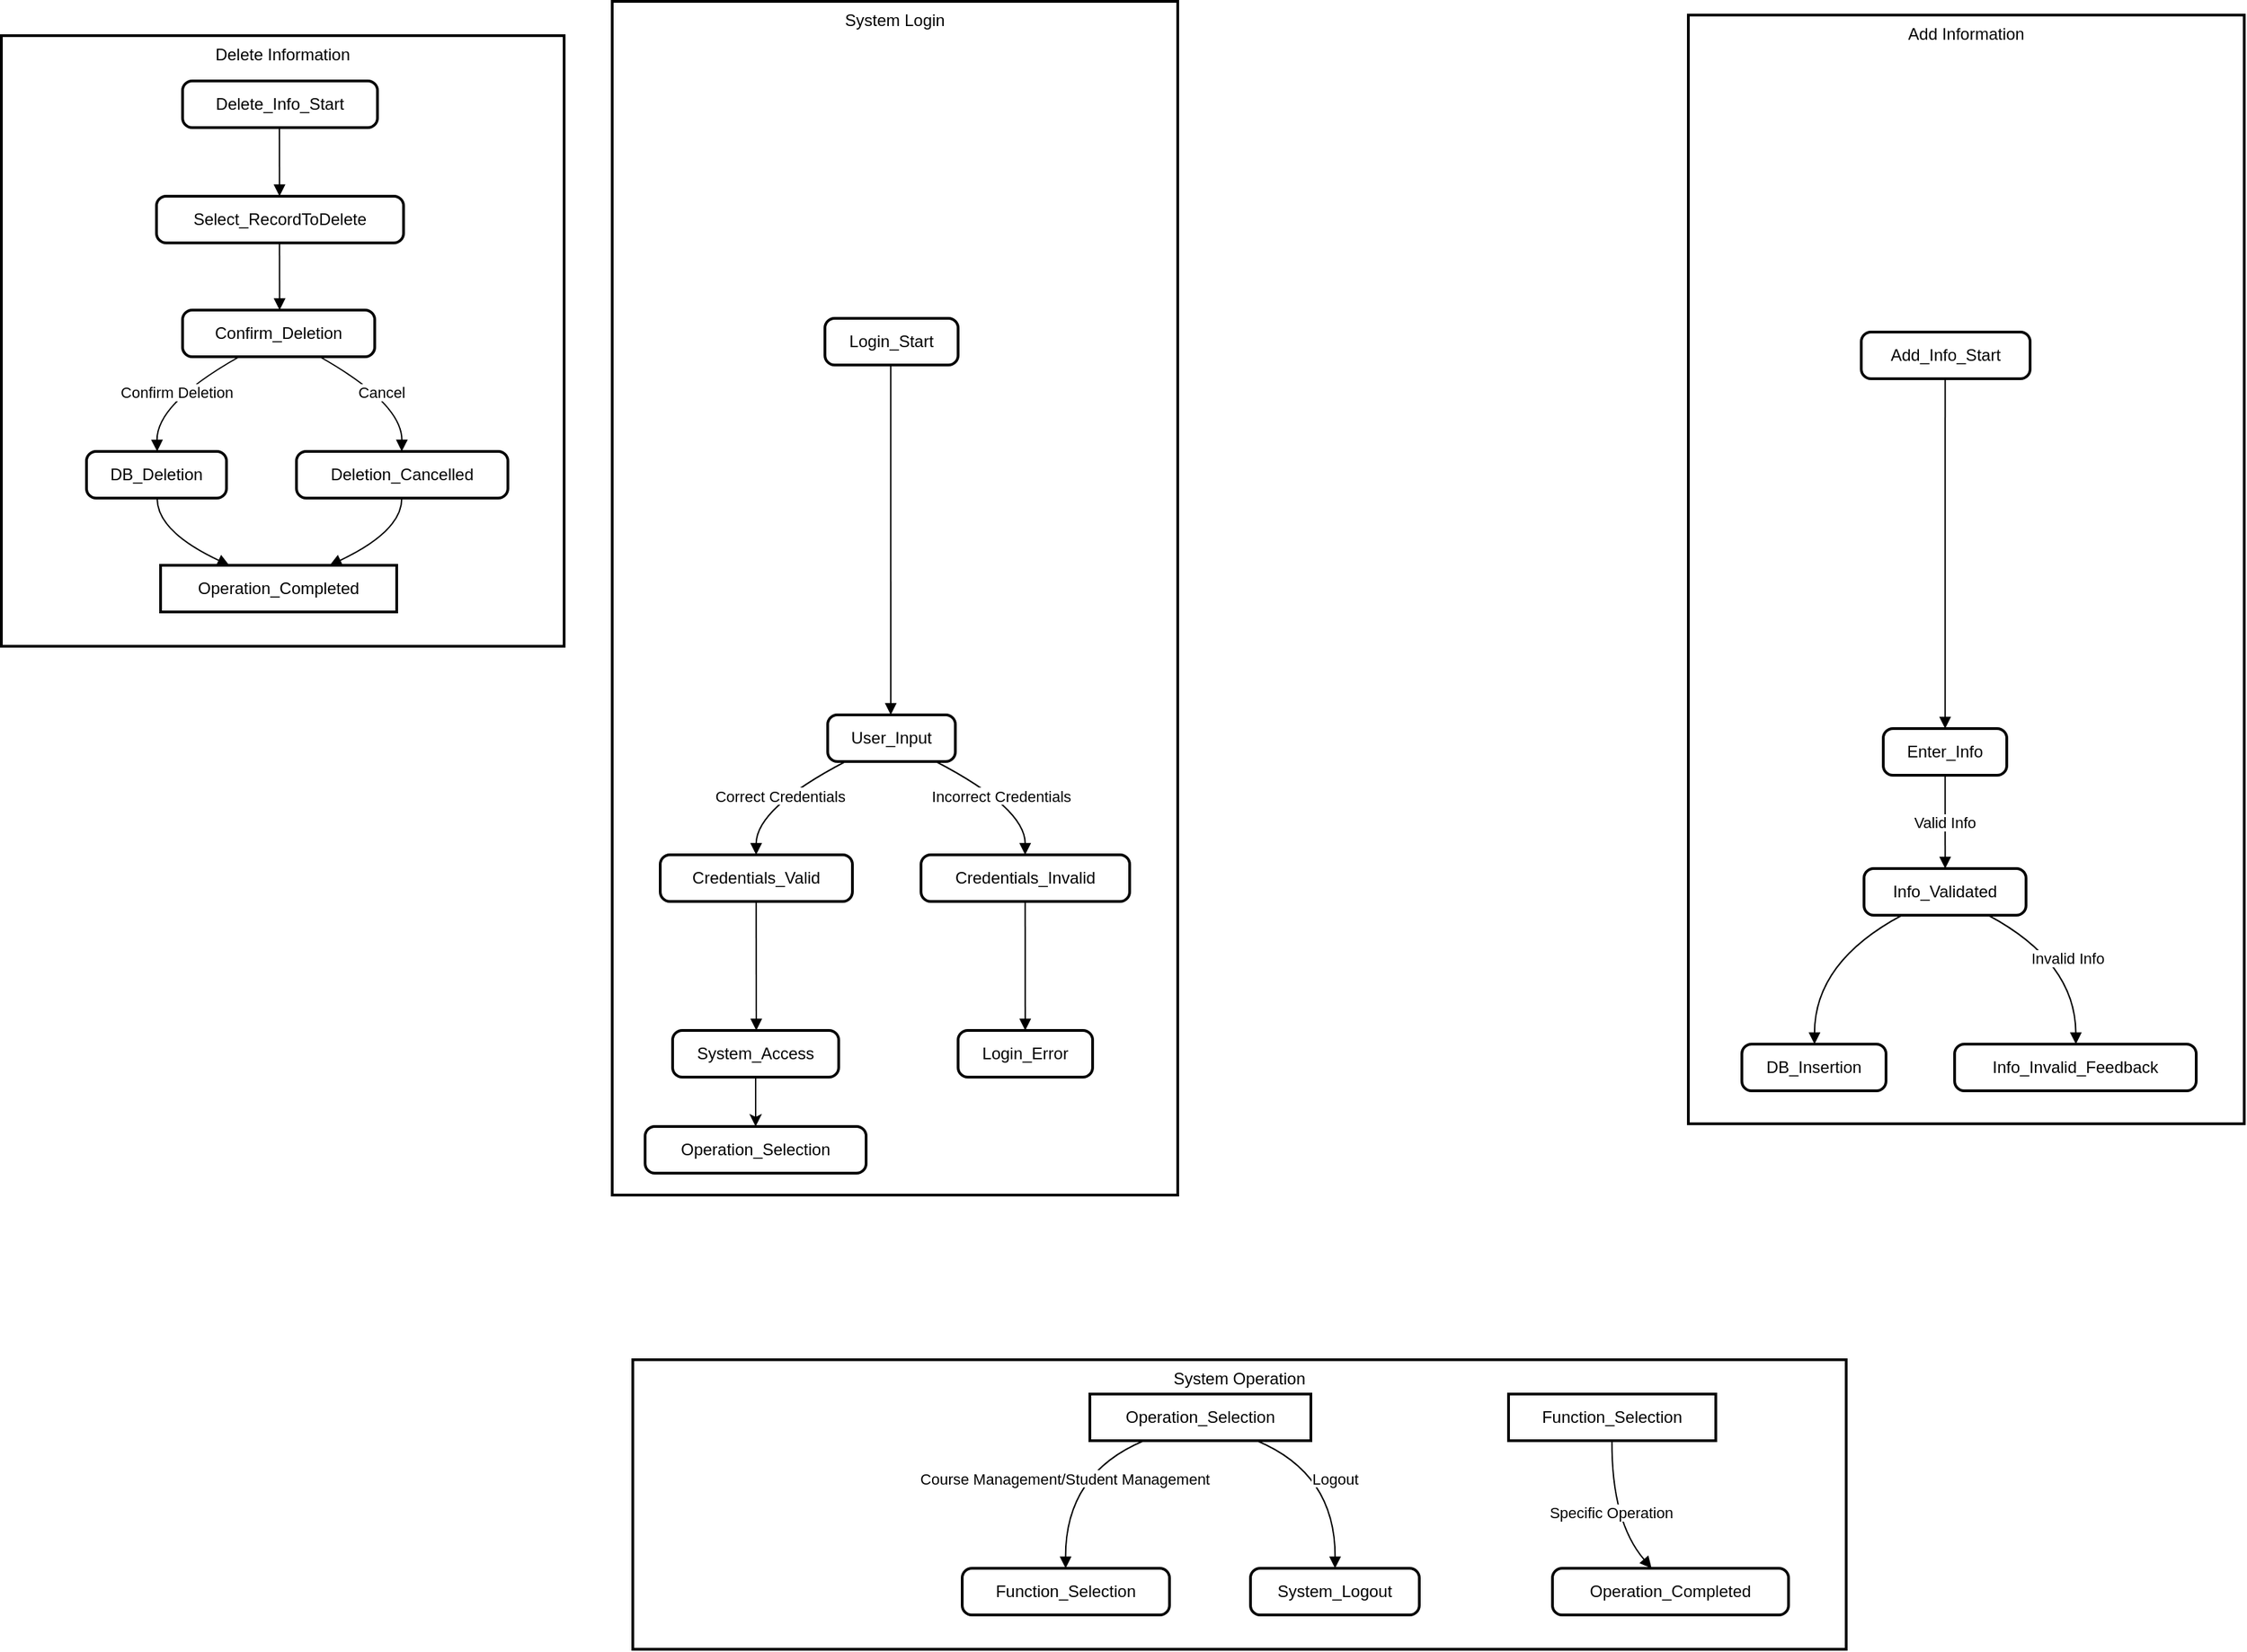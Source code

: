 <mxfile version="24.3.0" type="device">
  <diagram name="第 1 页" id="jOFWkebnTUZUOSzwWMm7">
    <mxGraphModel dx="2220" dy="1124" grid="1" gridSize="10" guides="1" tooltips="1" connect="1" arrows="1" fold="1" page="1" pageScale="1" pageWidth="827" pageHeight="1169" math="0" shadow="0">
      <root>
        <mxCell id="0" />
        <mxCell id="1" parent="0" />
        <mxCell id="p91Qt6gnduXQddZKKXkY-151" value="System Login" style="whiteSpace=wrap;strokeWidth=2;verticalAlign=top;" vertex="1" parent="1">
          <mxGeometry x="465" y="20" width="412" height="870" as="geometry" />
        </mxCell>
        <mxCell id="p91Qt6gnduXQddZKKXkY-144" value="System Operation" style="whiteSpace=wrap;strokeWidth=2;verticalAlign=top;" vertex="1" parent="1">
          <mxGeometry x="480" y="1010" width="884" height="211" as="geometry" />
        </mxCell>
        <mxCell id="p91Qt6gnduXQddZKKXkY-125" value="Delete Information" style="whiteSpace=wrap;strokeWidth=2;verticalAlign=top;" vertex="1" parent="1">
          <mxGeometry x="20" y="45" width="410" height="445" as="geometry" />
        </mxCell>
        <mxCell id="p91Qt6gnduXQddZKKXkY-126" value="Select_RecordToDelete" style="rounded=1;absoluteArcSize=1;arcSize=14;whiteSpace=wrap;strokeWidth=2;" vertex="1" parent="p91Qt6gnduXQddZKKXkY-125">
          <mxGeometry x="113" y="117" width="180" height="34" as="geometry" />
        </mxCell>
        <mxCell id="p91Qt6gnduXQddZKKXkY-127" value="Delete_Info_Start" style="rounded=1;absoluteArcSize=1;arcSize=14;whiteSpace=wrap;strokeWidth=2;" vertex="1" parent="p91Qt6gnduXQddZKKXkY-125">
          <mxGeometry x="132" y="33" width="142" height="34" as="geometry" />
        </mxCell>
        <mxCell id="p91Qt6gnduXQddZKKXkY-128" value="Confirm_Deletion" style="rounded=1;absoluteArcSize=1;arcSize=14;whiteSpace=wrap;strokeWidth=2;" vertex="1" parent="p91Qt6gnduXQddZKKXkY-125">
          <mxGeometry x="132" y="200" width="140" height="34" as="geometry" />
        </mxCell>
        <mxCell id="p91Qt6gnduXQddZKKXkY-129" value="DB_Deletion" style="rounded=1;absoluteArcSize=1;arcSize=14;whiteSpace=wrap;strokeWidth=2;" vertex="1" parent="p91Qt6gnduXQddZKKXkY-125">
          <mxGeometry x="62" y="303" width="102" height="34" as="geometry" />
        </mxCell>
        <mxCell id="p91Qt6gnduXQddZKKXkY-130" value="Deletion_Cancelled" style="rounded=1;absoluteArcSize=1;arcSize=14;whiteSpace=wrap;strokeWidth=2;" vertex="1" parent="p91Qt6gnduXQddZKKXkY-125">
          <mxGeometry x="215" y="303" width="154" height="34" as="geometry" />
        </mxCell>
        <mxCell id="p91Qt6gnduXQddZKKXkY-131" value="Operation_Completed" style="whiteSpace=wrap;strokeWidth=2;" vertex="1" parent="p91Qt6gnduXQddZKKXkY-125">
          <mxGeometry x="116" y="386" width="172" height="34" as="geometry" />
        </mxCell>
        <mxCell id="p91Qt6gnduXQddZKKXkY-132" value="" style="curved=1;startArrow=none;endArrow=block;exitX=0.497;exitY=0.99;entryX=0.498;entryY=-0.01;rounded=0;" edge="1" parent="p91Qt6gnduXQddZKKXkY-125" source="p91Qt6gnduXQddZKKXkY-127" target="p91Qt6gnduXQddZKKXkY-126">
          <mxGeometry relative="1" as="geometry">
            <Array as="points" />
          </mxGeometry>
        </mxCell>
        <mxCell id="p91Qt6gnduXQddZKKXkY-133" value="" style="curved=1;startArrow=none;endArrow=block;exitX=0.498;exitY=0.98;entryX=0.505;entryY=0.01;rounded=0;" edge="1" parent="p91Qt6gnduXQddZKKXkY-125" source="p91Qt6gnduXQddZKKXkY-126" target="p91Qt6gnduXQddZKKXkY-128">
          <mxGeometry relative="1" as="geometry">
            <Array as="points" />
          </mxGeometry>
        </mxCell>
        <mxCell id="p91Qt6gnduXQddZKKXkY-134" value="Confirm Deletion" style="curved=1;startArrow=none;endArrow=block;exitX=0.295;exitY=1.0;entryX=0.505;entryY=-0.01;rounded=0;" edge="1" parent="p91Qt6gnduXQddZKKXkY-125" source="p91Qt6gnduXQddZKKXkY-128" target="p91Qt6gnduXQddZKKXkY-129">
          <mxGeometry relative="1" as="geometry">
            <Array as="points">
              <mxPoint x="113" y="268" />
            </Array>
          </mxGeometry>
        </mxCell>
        <mxCell id="p91Qt6gnduXQddZKKXkY-135" value="Cancel" style="curved=1;startArrow=none;endArrow=block;exitX=0.714;exitY=1.0;entryX=0.498;entryY=-0.01;rounded=0;" edge="1" parent="p91Qt6gnduXQddZKKXkY-125" source="p91Qt6gnduXQddZKKXkY-128" target="p91Qt6gnduXQddZKKXkY-130">
          <mxGeometry relative="1" as="geometry">
            <Array as="points">
              <mxPoint x="292" y="268" />
            </Array>
          </mxGeometry>
        </mxCell>
        <mxCell id="p91Qt6gnduXQddZKKXkY-136" value="" style="curved=1;startArrow=none;endArrow=block;exitX=0.505;exitY=0.98;entryX=0.295;entryY=0.01;rounded=0;" edge="1" parent="p91Qt6gnduXQddZKKXkY-125" source="p91Qt6gnduXQddZKKXkY-129" target="p91Qt6gnduXQddZKKXkY-131">
          <mxGeometry relative="1" as="geometry">
            <Array as="points">
              <mxPoint x="113" y="361" />
            </Array>
          </mxGeometry>
        </mxCell>
        <mxCell id="p91Qt6gnduXQddZKKXkY-137" value="" style="curved=1;startArrow=none;endArrow=block;exitX=0.498;exitY=0.98;entryX=0.712;entryY=0.01;rounded=0;" edge="1" parent="p91Qt6gnduXQddZKKXkY-125" source="p91Qt6gnduXQddZKKXkY-130" target="p91Qt6gnduXQddZKKXkY-131">
          <mxGeometry relative="1" as="geometry">
            <Array as="points">
              <mxPoint x="292" y="361" />
            </Array>
          </mxGeometry>
        </mxCell>
        <mxCell id="p91Qt6gnduXQddZKKXkY-138" value="Add Information" style="whiteSpace=wrap;strokeWidth=2;verticalAlign=top;" vertex="1" parent="1">
          <mxGeometry x="1249" y="30" width="405" height="808" as="geometry" />
        </mxCell>
        <mxCell id="p91Qt6gnduXQddZKKXkY-139" value="Enter_Info" style="rounded=1;absoluteArcSize=1;arcSize=14;whiteSpace=wrap;strokeWidth=2;" vertex="1" parent="1">
          <mxGeometry x="1391" y="550" width="90" height="34" as="geometry" />
        </mxCell>
        <mxCell id="p91Qt6gnduXQddZKKXkY-140" value="Add_Info_Start" style="rounded=1;absoluteArcSize=1;arcSize=14;whiteSpace=wrap;strokeWidth=2;" vertex="1" parent="1">
          <mxGeometry x="1375" y="261" width="123" height="34" as="geometry" />
        </mxCell>
        <mxCell id="p91Qt6gnduXQddZKKXkY-141" value="Info_Validated" style="rounded=1;absoluteArcSize=1;arcSize=14;whiteSpace=wrap;strokeWidth=2;" vertex="1" parent="1">
          <mxGeometry x="1377" y="652" width="118" height="34" as="geometry" />
        </mxCell>
        <mxCell id="p91Qt6gnduXQddZKKXkY-142" value="DB_Insertion" style="rounded=1;absoluteArcSize=1;arcSize=14;whiteSpace=wrap;strokeWidth=2;" vertex="1" parent="1">
          <mxGeometry x="1288" y="780" width="105" height="34" as="geometry" />
        </mxCell>
        <mxCell id="p91Qt6gnduXQddZKKXkY-143" value="Info_Invalid_Feedback" style="rounded=1;absoluteArcSize=1;arcSize=14;whiteSpace=wrap;strokeWidth=2;" vertex="1" parent="1">
          <mxGeometry x="1443" y="780" width="176" height="34" as="geometry" />
        </mxCell>
        <mxCell id="p91Qt6gnduXQddZKKXkY-145" value="Operation_Selection" style="rounded=1;absoluteArcSize=1;arcSize=14;whiteSpace=wrap;strokeWidth=2;" vertex="1" parent="1">
          <mxGeometry x="489" y="840" width="161" height="34" as="geometry" />
        </mxCell>
        <mxCell id="p91Qt6gnduXQddZKKXkY-146" value="Function_Selection" style="rounded=1;absoluteArcSize=1;arcSize=14;whiteSpace=wrap;strokeWidth=2;" vertex="1" parent="1">
          <mxGeometry x="720" y="1162" width="151" height="34" as="geometry" />
        </mxCell>
        <mxCell id="p91Qt6gnduXQddZKKXkY-147" value="Operation_Selection" style="whiteSpace=wrap;strokeWidth=2;" vertex="1" parent="1">
          <mxGeometry x="813" y="1035" width="161" height="34" as="geometry" />
        </mxCell>
        <mxCell id="p91Qt6gnduXQddZKKXkY-148" value="Operation_Completed" style="rounded=1;absoluteArcSize=1;arcSize=14;whiteSpace=wrap;strokeWidth=2;" vertex="1" parent="1">
          <mxGeometry x="1150" y="1162" width="172" height="34" as="geometry" />
        </mxCell>
        <mxCell id="p91Qt6gnduXQddZKKXkY-149" value="Function_Selection" style="whiteSpace=wrap;strokeWidth=2;" vertex="1" parent="1">
          <mxGeometry x="1118" y="1035" width="151" height="34" as="geometry" />
        </mxCell>
        <mxCell id="p91Qt6gnduXQddZKKXkY-150" value="System_Logout" style="rounded=1;absoluteArcSize=1;arcSize=14;whiteSpace=wrap;strokeWidth=2;" vertex="1" parent="1">
          <mxGeometry x="930" y="1162" width="123" height="34" as="geometry" />
        </mxCell>
        <mxCell id="p91Qt6gnduXQddZKKXkY-152" value="User_Input" style="rounded=1;absoluteArcSize=1;arcSize=14;whiteSpace=wrap;strokeWidth=2;" vertex="1" parent="1">
          <mxGeometry x="622" y="540" width="93" height="34" as="geometry" />
        </mxCell>
        <mxCell id="p91Qt6gnduXQddZKKXkY-153" value="Login_Start" style="rounded=1;absoluteArcSize=1;arcSize=14;whiteSpace=wrap;strokeWidth=2;" vertex="1" parent="1">
          <mxGeometry x="620" y="251" width="97" height="34" as="geometry" />
        </mxCell>
        <mxCell id="p91Qt6gnduXQddZKKXkY-154" value="Credentials_Valid" style="rounded=1;absoluteArcSize=1;arcSize=14;whiteSpace=wrap;strokeWidth=2;" vertex="1" parent="1">
          <mxGeometry x="500" y="642" width="140" height="34" as="geometry" />
        </mxCell>
        <mxCell id="p91Qt6gnduXQddZKKXkY-155" value="Credentials_Invalid" style="rounded=1;absoluteArcSize=1;arcSize=14;whiteSpace=wrap;strokeWidth=2;" vertex="1" parent="1">
          <mxGeometry x="690" y="642" width="152" height="34" as="geometry" />
        </mxCell>
        <mxCell id="p91Qt6gnduXQddZKKXkY-193" style="edgeStyle=orthogonalEdgeStyle;rounded=0;orthogonalLoop=1;jettySize=auto;html=1;" edge="1" parent="1" source="p91Qt6gnduXQddZKKXkY-156" target="p91Qt6gnduXQddZKKXkY-145">
          <mxGeometry relative="1" as="geometry" />
        </mxCell>
        <mxCell id="p91Qt6gnduXQddZKKXkY-156" value="System_Access" style="rounded=1;absoluteArcSize=1;arcSize=14;whiteSpace=wrap;strokeWidth=2;" vertex="1" parent="1">
          <mxGeometry x="509" y="770" width="121" height="34" as="geometry" />
        </mxCell>
        <mxCell id="p91Qt6gnduXQddZKKXkY-157" value="Login_Error" style="rounded=1;absoluteArcSize=1;arcSize=14;whiteSpace=wrap;strokeWidth=2;" vertex="1" parent="1">
          <mxGeometry x="717" y="770" width="98" height="34" as="geometry" />
        </mxCell>
        <mxCell id="p91Qt6gnduXQddZKKXkY-173" value="" style="curved=1;startArrow=none;endArrow=block;exitX=0.494;exitY=0.98;entryX=0.494;entryY=0;rounded=0;" edge="1" parent="1" source="p91Qt6gnduXQddZKKXkY-153" target="p91Qt6gnduXQddZKKXkY-152">
          <mxGeometry relative="1" as="geometry">
            <Array as="points" />
          </mxGeometry>
        </mxCell>
        <mxCell id="p91Qt6gnduXQddZKKXkY-174" value="Correct Credentials" style="curved=1;startArrow=none;endArrow=block;exitX=0.147;exitY=0.99;entryX=0.499;entryY=0.01;rounded=0;" edge="1" parent="1" source="p91Qt6gnduXQddZKKXkY-152" target="p91Qt6gnduXQddZKKXkY-154">
          <mxGeometry relative="1" as="geometry">
            <Array as="points">
              <mxPoint x="570" y="608" />
            </Array>
          </mxGeometry>
        </mxCell>
        <mxCell id="p91Qt6gnduXQddZKKXkY-175" value="Incorrect Credentials" style="curved=1;startArrow=none;endArrow=block;exitX=0.84;exitY=0.99;entryX=0.499;entryY=0.01;rounded=0;" edge="1" parent="1" source="p91Qt6gnduXQddZKKXkY-152" target="p91Qt6gnduXQddZKKXkY-155">
          <mxGeometry relative="1" as="geometry">
            <Array as="points">
              <mxPoint x="766" y="608" />
            </Array>
          </mxGeometry>
        </mxCell>
        <mxCell id="p91Qt6gnduXQddZKKXkY-176" value="" style="curved=1;startArrow=none;endArrow=block;exitX=0.499;exitY=1.0;entryX=0.504;entryY=-0.01;rounded=0;" edge="1" parent="1" source="p91Qt6gnduXQddZKKXkY-154" target="p91Qt6gnduXQddZKKXkY-156">
          <mxGeometry relative="1" as="geometry">
            <Array as="points" />
          </mxGeometry>
        </mxCell>
        <mxCell id="p91Qt6gnduXQddZKKXkY-177" value="" style="curved=1;startArrow=none;endArrow=block;exitX=0.499;exitY=1.0;entryX=0.499;entryY=-0.01;rounded=0;" edge="1" parent="1" source="p91Qt6gnduXQddZKKXkY-155" target="p91Qt6gnduXQddZKKXkY-157">
          <mxGeometry relative="1" as="geometry">
            <Array as="points" />
          </mxGeometry>
        </mxCell>
        <mxCell id="p91Qt6gnduXQddZKKXkY-179" value="Course Management/Student Management" style="curved=1;startArrow=none;endArrow=block;exitX=0.255;exitY=0.98;entryX=0.499;entryY=2.244e-7;rounded=0;" edge="1" parent="1" source="p91Qt6gnduXQddZKKXkY-147" target="p91Qt6gnduXQddZKKXkY-146">
          <mxGeometry relative="1" as="geometry">
            <Array as="points">
              <mxPoint x="795" y="1093" />
            </Array>
          </mxGeometry>
        </mxCell>
        <mxCell id="p91Qt6gnduXQddZKKXkY-180" value="Specific Operation" style="curved=1;startArrow=none;endArrow=block;exitX=0.499;exitY=0.98;entryX=0.42;entryY=2.244e-7;rounded=0;" edge="1" parent="1" source="p91Qt6gnduXQddZKKXkY-149" target="p91Qt6gnduXQddZKKXkY-148">
          <mxGeometry relative="1" as="geometry">
            <Array as="points">
              <mxPoint x="1193" y="1128" />
            </Array>
          </mxGeometry>
        </mxCell>
        <mxCell id="p91Qt6gnduXQddZKKXkY-181" value="Logout" style="curved=1;startArrow=none;endArrow=block;exitX=0.745;exitY=0.98;entryX=0.501;entryY=2.244e-7;rounded=0;" edge="1" parent="1" source="p91Qt6gnduXQddZKKXkY-147" target="p91Qt6gnduXQddZKKXkY-150">
          <mxGeometry relative="1" as="geometry">
            <Array as="points">
              <mxPoint x="992" y="1093" />
            </Array>
          </mxGeometry>
        </mxCell>
        <mxCell id="p91Qt6gnduXQddZKKXkY-182" value="" style="curved=1;startArrow=none;endArrow=block;exitX=0.497;exitY=0.98;entryX=0.501;entryY=0;rounded=0;" edge="1" parent="1" source="p91Qt6gnduXQddZKKXkY-140" target="p91Qt6gnduXQddZKKXkY-139">
          <mxGeometry relative="1" as="geometry">
            <Array as="points" />
          </mxGeometry>
        </mxCell>
        <mxCell id="p91Qt6gnduXQddZKKXkY-183" value="Valid Info" style="curved=1;startArrow=none;endArrow=block;exitX=0.501;exitY=0.99;entryX=0.501;entryY=0.01;rounded=0;" edge="1" parent="1" source="p91Qt6gnduXQddZKKXkY-139" target="p91Qt6gnduXQddZKKXkY-141">
          <mxGeometry relative="1" as="geometry">
            <Array as="points" />
          </mxGeometry>
        </mxCell>
        <mxCell id="p91Qt6gnduXQddZKKXkY-184" value="" style="curved=1;startArrow=none;endArrow=block;exitX=0.235;exitY=1.0;entryX=0.504;entryY=-0.01;rounded=0;" edge="1" parent="1" source="p91Qt6gnduXQddZKKXkY-141" target="p91Qt6gnduXQddZKKXkY-142">
          <mxGeometry relative="1" as="geometry">
            <Array as="points">
              <mxPoint x="1341" y="720" />
            </Array>
          </mxGeometry>
        </mxCell>
        <mxCell id="p91Qt6gnduXQddZKKXkY-185" value="Invalid Info" style="curved=1;startArrow=none;endArrow=block;exitX=0.766;exitY=1.0;entryX=0.502;entryY=-0.01;rounded=0;" edge="1" parent="1" source="p91Qt6gnduXQddZKKXkY-141" target="p91Qt6gnduXQddZKKXkY-143">
          <mxGeometry relative="1" as="geometry">
            <Array as="points">
              <mxPoint x="1531" y="720" />
            </Array>
          </mxGeometry>
        </mxCell>
      </root>
    </mxGraphModel>
  </diagram>
</mxfile>
